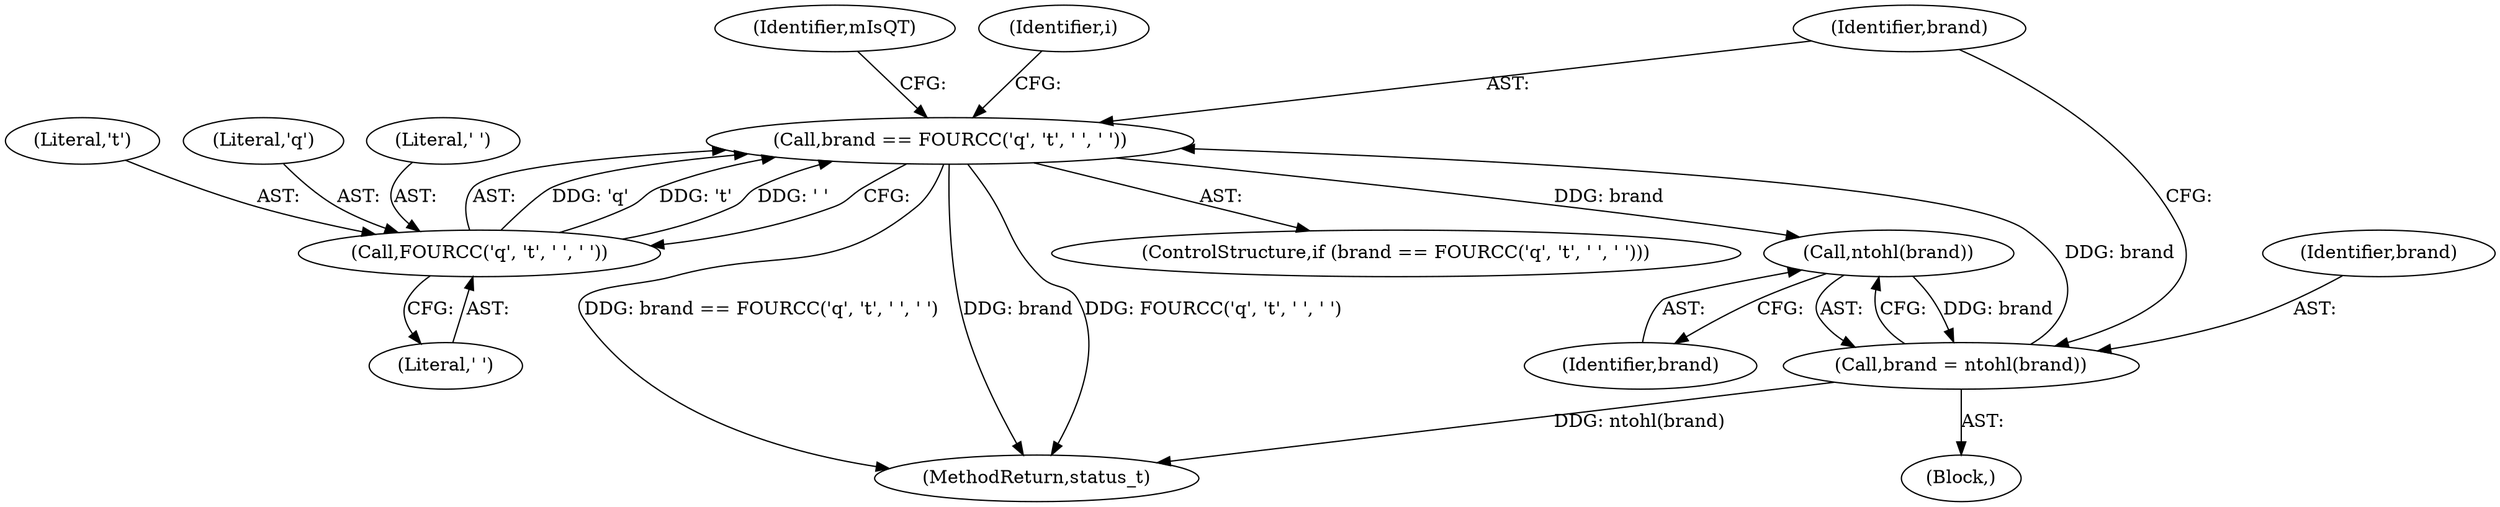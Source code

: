 digraph "0_Android_8a3a2f6ea7defe1a81bb32b3c9f3537f84749b9d@API" {
"1003858" [label="(Call,brand == FOURCC('q', 't', ' ', ' '))"];
"1003853" [label="(Call,brand = ntohl(brand))"];
"1003855" [label="(Call,ntohl(brand))"];
"1003858" [label="(Call,brand == FOURCC('q', 't', ' ', ' '))"];
"1003860" [label="(Call,FOURCC('q', 't', ' ', ' '))"];
"1003862" [label="(Literal,'t')"];
"1003864" [label="(Literal,' ')"];
"1003856" [label="(Identifier,brand)"];
"1003854" [label="(Identifier,brand)"];
"1003867" [label="(Identifier,mIsQT)"];
"1003829" [label="(Identifier,i)"];
"1003858" [label="(Call,brand == FOURCC('q', 't', ' ', ' '))"];
"1003855" [label="(Call,ntohl(brand))"];
"1003853" [label="(Call,brand = ntohl(brand))"];
"1003860" [label="(Call,FOURCC('q', 't', ' ', ' '))"];
"1003857" [label="(ControlStructure,if (brand == FOURCC('q', 't', ' ', ' ')))"];
"1003859" [label="(Identifier,brand)"];
"1003830" [label="(Block,)"];
"1003861" [label="(Literal,'q')"];
"1003863" [label="(Literal,' ')"];
"1003903" [label="(MethodReturn,status_t)"];
"1003858" -> "1003857"  [label="AST: "];
"1003858" -> "1003860"  [label="CFG: "];
"1003859" -> "1003858"  [label="AST: "];
"1003860" -> "1003858"  [label="AST: "];
"1003867" -> "1003858"  [label="CFG: "];
"1003829" -> "1003858"  [label="CFG: "];
"1003858" -> "1003903"  [label="DDG: FOURCC('q', 't', ' ', ' ')"];
"1003858" -> "1003903"  [label="DDG: brand == FOURCC('q', 't', ' ', ' ')"];
"1003858" -> "1003903"  [label="DDG: brand"];
"1003858" -> "1003855"  [label="DDG: brand"];
"1003853" -> "1003858"  [label="DDG: brand"];
"1003860" -> "1003858"  [label="DDG: 'q'"];
"1003860" -> "1003858"  [label="DDG: 't'"];
"1003860" -> "1003858"  [label="DDG: ' '"];
"1003853" -> "1003830"  [label="AST: "];
"1003853" -> "1003855"  [label="CFG: "];
"1003854" -> "1003853"  [label="AST: "];
"1003855" -> "1003853"  [label="AST: "];
"1003859" -> "1003853"  [label="CFG: "];
"1003853" -> "1003903"  [label="DDG: ntohl(brand)"];
"1003855" -> "1003853"  [label="DDG: brand"];
"1003855" -> "1003856"  [label="CFG: "];
"1003856" -> "1003855"  [label="AST: "];
"1003860" -> "1003864"  [label="CFG: "];
"1003861" -> "1003860"  [label="AST: "];
"1003862" -> "1003860"  [label="AST: "];
"1003863" -> "1003860"  [label="AST: "];
"1003864" -> "1003860"  [label="AST: "];
}
